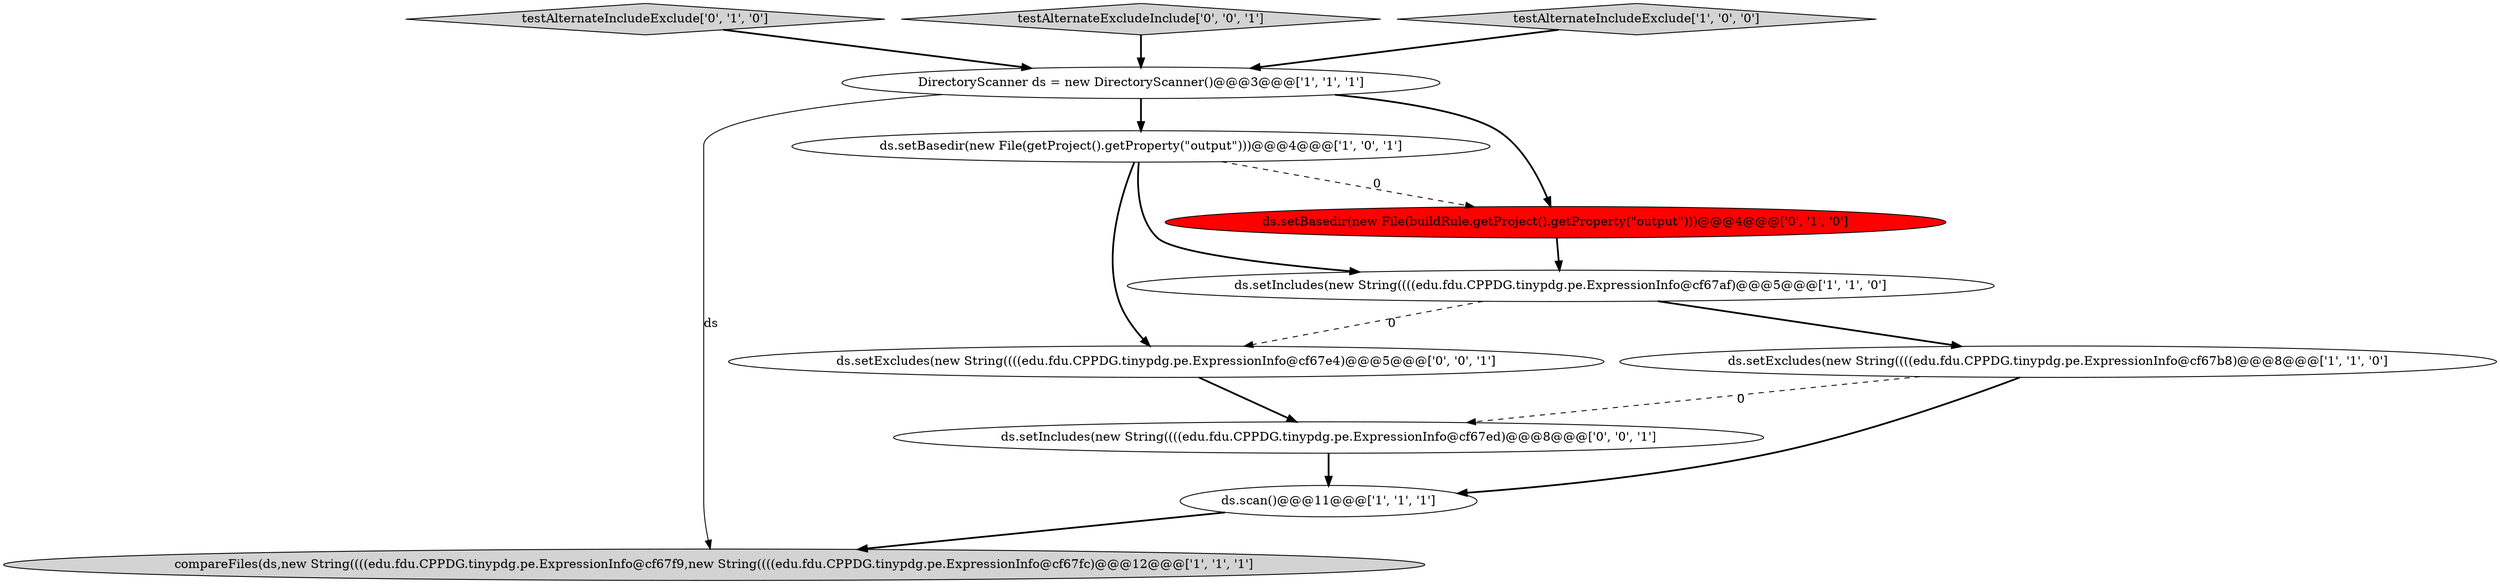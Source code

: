 digraph {
11 [style = filled, label = "ds.setExcludes(new String((((edu.fdu.CPPDG.tinypdg.pe.ExpressionInfo@cf67e4)@@@5@@@['0', '0', '1']", fillcolor = white, shape = ellipse image = "AAA0AAABBB3BBB"];
3 [style = filled, label = "compareFiles(ds,new String((((edu.fdu.CPPDG.tinypdg.pe.ExpressionInfo@cf67f9,new String((((edu.fdu.CPPDG.tinypdg.pe.ExpressionInfo@cf67fc)@@@12@@@['1', '1', '1']", fillcolor = lightgray, shape = ellipse image = "AAA0AAABBB1BBB"];
0 [style = filled, label = "ds.setIncludes(new String((((edu.fdu.CPPDG.tinypdg.pe.ExpressionInfo@cf67af)@@@5@@@['1', '1', '0']", fillcolor = white, shape = ellipse image = "AAA0AAABBB1BBB"];
7 [style = filled, label = "testAlternateIncludeExclude['0', '1', '0']", fillcolor = lightgray, shape = diamond image = "AAA0AAABBB2BBB"];
5 [style = filled, label = "ds.setBasedir(new File(getProject().getProperty(\"output\")))@@@4@@@['1', '0', '1']", fillcolor = white, shape = ellipse image = "AAA0AAABBB1BBB"];
8 [style = filled, label = "ds.setBasedir(new File(buildRule.getProject().getProperty(\"output\")))@@@4@@@['0', '1', '0']", fillcolor = red, shape = ellipse image = "AAA1AAABBB2BBB"];
10 [style = filled, label = "testAlternateExcludeInclude['0', '0', '1']", fillcolor = lightgray, shape = diamond image = "AAA0AAABBB3BBB"];
6 [style = filled, label = "testAlternateIncludeExclude['1', '0', '0']", fillcolor = lightgray, shape = diamond image = "AAA0AAABBB1BBB"];
2 [style = filled, label = "ds.scan()@@@11@@@['1', '1', '1']", fillcolor = white, shape = ellipse image = "AAA0AAABBB1BBB"];
4 [style = filled, label = "DirectoryScanner ds = new DirectoryScanner()@@@3@@@['1', '1', '1']", fillcolor = white, shape = ellipse image = "AAA0AAABBB1BBB"];
1 [style = filled, label = "ds.setExcludes(new String((((edu.fdu.CPPDG.tinypdg.pe.ExpressionInfo@cf67b8)@@@8@@@['1', '1', '0']", fillcolor = white, shape = ellipse image = "AAA0AAABBB1BBB"];
9 [style = filled, label = "ds.setIncludes(new String((((edu.fdu.CPPDG.tinypdg.pe.ExpressionInfo@cf67ed)@@@8@@@['0', '0', '1']", fillcolor = white, shape = ellipse image = "AAA0AAABBB3BBB"];
8->0 [style = bold, label=""];
5->8 [style = dashed, label="0"];
4->8 [style = bold, label=""];
6->4 [style = bold, label=""];
4->3 [style = solid, label="ds"];
1->9 [style = dashed, label="0"];
1->2 [style = bold, label=""];
5->11 [style = bold, label=""];
0->11 [style = dashed, label="0"];
7->4 [style = bold, label=""];
5->0 [style = bold, label=""];
11->9 [style = bold, label=""];
9->2 [style = bold, label=""];
4->5 [style = bold, label=""];
0->1 [style = bold, label=""];
2->3 [style = bold, label=""];
10->4 [style = bold, label=""];
}
